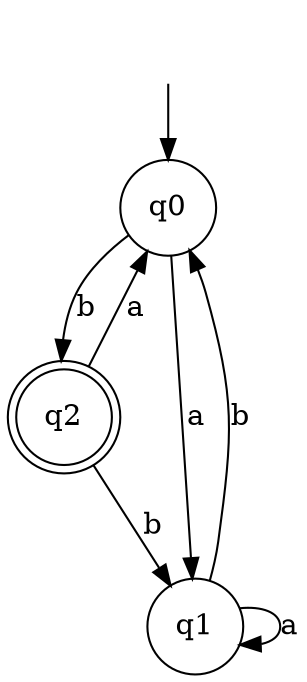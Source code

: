 // DFA
digraph DFA {
	node [shape=circle]
	"" [style=invis]
	q2 [shape=doublecircle]
	"" -> q0
	q0 -> q1 [label=a]
	q0 -> q2 [label=b]
	q1 -> q1 [label=a]
	q1 -> q0 [label=b]
	q2 -> q0 [label=a]
	q2 -> q1 [label=b]
}
